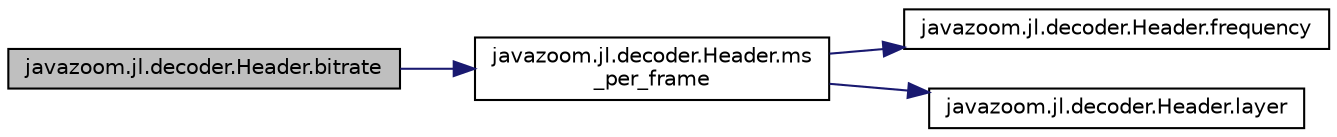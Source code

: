 digraph "javazoom.jl.decoder.Header.bitrate"
{
 // LATEX_PDF_SIZE
  edge [fontname="Helvetica",fontsize="10",labelfontname="Helvetica",labelfontsize="10"];
  node [fontname="Helvetica",fontsize="10",shape=record];
  rankdir="LR";
  Node1 [label="javazoom.jl.decoder.Header.bitrate",height=0.2,width=0.4,color="black", fillcolor="grey75", style="filled", fontcolor="black",tooltip=" "];
  Node1 -> Node2 [color="midnightblue",fontsize="10",style="solid",fontname="Helvetica"];
  Node2 [label="javazoom.jl.decoder.Header.ms\l_per_frame",height=0.2,width=0.4,color="black", fillcolor="white", style="filled",URL="$classjavazoom_1_1jl_1_1decoder_1_1_header.html#aa9c1782da72a960404e039308c983aae",tooltip=" "];
  Node2 -> Node3 [color="midnightblue",fontsize="10",style="solid",fontname="Helvetica"];
  Node3 [label="javazoom.jl.decoder.Header.frequency",height=0.2,width=0.4,color="black", fillcolor="white", style="filled",URL="$classjavazoom_1_1jl_1_1decoder_1_1_header.html#ab612295f39e1b16815ba513184f4f389",tooltip=" "];
  Node2 -> Node4 [color="midnightblue",fontsize="10",style="solid",fontname="Helvetica"];
  Node4 [label="javazoom.jl.decoder.Header.layer",height=0.2,width=0.4,color="black", fillcolor="white", style="filled",URL="$classjavazoom_1_1jl_1_1decoder_1_1_header.html#a85b41f55daf859eb17685d68480ee5e0",tooltip=" "];
}
